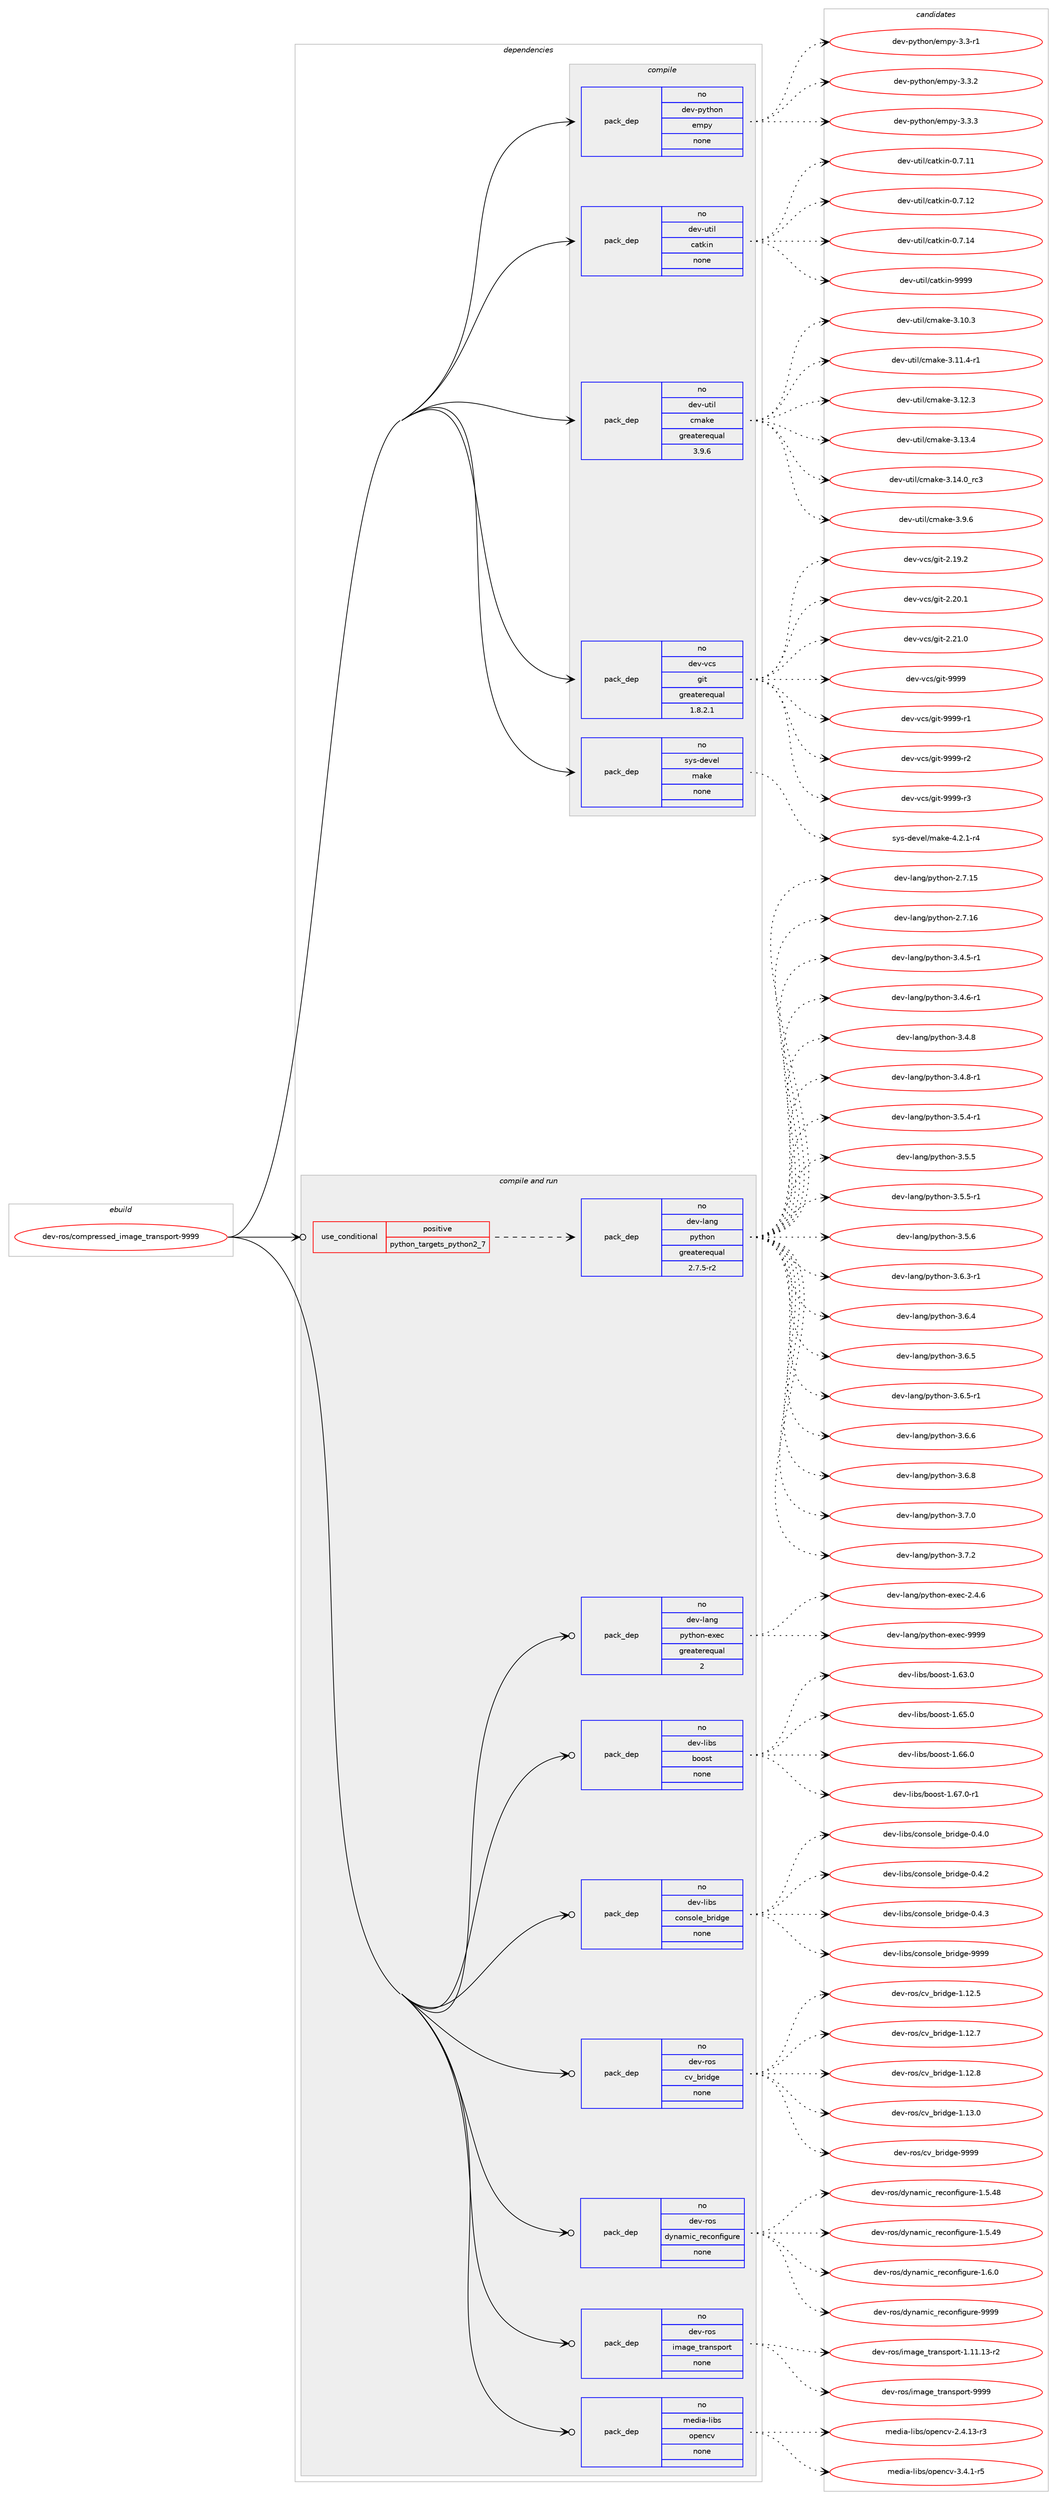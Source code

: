 digraph prolog {

# *************
# Graph options
# *************

newrank=true;
concentrate=true;
compound=true;
graph [rankdir=LR,fontname=Helvetica,fontsize=10,ranksep=1.5];#, ranksep=2.5, nodesep=0.2];
edge  [arrowhead=vee];
node  [fontname=Helvetica,fontsize=10];

# **********
# The ebuild
# **********

subgraph cluster_leftcol {
color=gray;
rank=same;
label=<<i>ebuild</i>>;
id [label="dev-ros/compressed_image_transport-9999", color=red, width=4, href="../dev-ros/compressed_image_transport-9999.svg"];
}

# ****************
# The dependencies
# ****************

subgraph cluster_midcol {
color=gray;
label=<<i>dependencies</i>>;
subgraph cluster_compile {
fillcolor="#eeeeee";
style=filled;
label=<<i>compile</i>>;
subgraph pack1041921 {
dependency1453400 [label=<<TABLE BORDER="0" CELLBORDER="1" CELLSPACING="0" CELLPADDING="4" WIDTH="220"><TR><TD ROWSPAN="6" CELLPADDING="30">pack_dep</TD></TR><TR><TD WIDTH="110">no</TD></TR><TR><TD>dev-python</TD></TR><TR><TD>empy</TD></TR><TR><TD>none</TD></TR><TR><TD></TD></TR></TABLE>>, shape=none, color=blue];
}
id:e -> dependency1453400:w [weight=20,style="solid",arrowhead="vee"];
subgraph pack1041922 {
dependency1453401 [label=<<TABLE BORDER="0" CELLBORDER="1" CELLSPACING="0" CELLPADDING="4" WIDTH="220"><TR><TD ROWSPAN="6" CELLPADDING="30">pack_dep</TD></TR><TR><TD WIDTH="110">no</TD></TR><TR><TD>dev-util</TD></TR><TR><TD>catkin</TD></TR><TR><TD>none</TD></TR><TR><TD></TD></TR></TABLE>>, shape=none, color=blue];
}
id:e -> dependency1453401:w [weight=20,style="solid",arrowhead="vee"];
subgraph pack1041923 {
dependency1453402 [label=<<TABLE BORDER="0" CELLBORDER="1" CELLSPACING="0" CELLPADDING="4" WIDTH="220"><TR><TD ROWSPAN="6" CELLPADDING="30">pack_dep</TD></TR><TR><TD WIDTH="110">no</TD></TR><TR><TD>dev-util</TD></TR><TR><TD>cmake</TD></TR><TR><TD>greaterequal</TD></TR><TR><TD>3.9.6</TD></TR></TABLE>>, shape=none, color=blue];
}
id:e -> dependency1453402:w [weight=20,style="solid",arrowhead="vee"];
subgraph pack1041924 {
dependency1453403 [label=<<TABLE BORDER="0" CELLBORDER="1" CELLSPACING="0" CELLPADDING="4" WIDTH="220"><TR><TD ROWSPAN="6" CELLPADDING="30">pack_dep</TD></TR><TR><TD WIDTH="110">no</TD></TR><TR><TD>dev-vcs</TD></TR><TR><TD>git</TD></TR><TR><TD>greaterequal</TD></TR><TR><TD>1.8.2.1</TD></TR></TABLE>>, shape=none, color=blue];
}
id:e -> dependency1453403:w [weight=20,style="solid",arrowhead="vee"];
subgraph pack1041925 {
dependency1453404 [label=<<TABLE BORDER="0" CELLBORDER="1" CELLSPACING="0" CELLPADDING="4" WIDTH="220"><TR><TD ROWSPAN="6" CELLPADDING="30">pack_dep</TD></TR><TR><TD WIDTH="110">no</TD></TR><TR><TD>sys-devel</TD></TR><TR><TD>make</TD></TR><TR><TD>none</TD></TR><TR><TD></TD></TR></TABLE>>, shape=none, color=blue];
}
id:e -> dependency1453404:w [weight=20,style="solid",arrowhead="vee"];
}
subgraph cluster_compileandrun {
fillcolor="#eeeeee";
style=filled;
label=<<i>compile and run</i>>;
subgraph cond388089 {
dependency1453405 [label=<<TABLE BORDER="0" CELLBORDER="1" CELLSPACING="0" CELLPADDING="4"><TR><TD ROWSPAN="3" CELLPADDING="10">use_conditional</TD></TR><TR><TD>positive</TD></TR><TR><TD>python_targets_python2_7</TD></TR></TABLE>>, shape=none, color=red];
subgraph pack1041926 {
dependency1453406 [label=<<TABLE BORDER="0" CELLBORDER="1" CELLSPACING="0" CELLPADDING="4" WIDTH="220"><TR><TD ROWSPAN="6" CELLPADDING="30">pack_dep</TD></TR><TR><TD WIDTH="110">no</TD></TR><TR><TD>dev-lang</TD></TR><TR><TD>python</TD></TR><TR><TD>greaterequal</TD></TR><TR><TD>2.7.5-r2</TD></TR></TABLE>>, shape=none, color=blue];
}
dependency1453405:e -> dependency1453406:w [weight=20,style="dashed",arrowhead="vee"];
}
id:e -> dependency1453405:w [weight=20,style="solid",arrowhead="odotvee"];
subgraph pack1041927 {
dependency1453407 [label=<<TABLE BORDER="0" CELLBORDER="1" CELLSPACING="0" CELLPADDING="4" WIDTH="220"><TR><TD ROWSPAN="6" CELLPADDING="30">pack_dep</TD></TR><TR><TD WIDTH="110">no</TD></TR><TR><TD>dev-lang</TD></TR><TR><TD>python-exec</TD></TR><TR><TD>greaterequal</TD></TR><TR><TD>2</TD></TR></TABLE>>, shape=none, color=blue];
}
id:e -> dependency1453407:w [weight=20,style="solid",arrowhead="odotvee"];
subgraph pack1041928 {
dependency1453408 [label=<<TABLE BORDER="0" CELLBORDER="1" CELLSPACING="0" CELLPADDING="4" WIDTH="220"><TR><TD ROWSPAN="6" CELLPADDING="30">pack_dep</TD></TR><TR><TD WIDTH="110">no</TD></TR><TR><TD>dev-libs</TD></TR><TR><TD>boost</TD></TR><TR><TD>none</TD></TR><TR><TD></TD></TR></TABLE>>, shape=none, color=blue];
}
id:e -> dependency1453408:w [weight=20,style="solid",arrowhead="odotvee"];
subgraph pack1041929 {
dependency1453409 [label=<<TABLE BORDER="0" CELLBORDER="1" CELLSPACING="0" CELLPADDING="4" WIDTH="220"><TR><TD ROWSPAN="6" CELLPADDING="30">pack_dep</TD></TR><TR><TD WIDTH="110">no</TD></TR><TR><TD>dev-libs</TD></TR><TR><TD>console_bridge</TD></TR><TR><TD>none</TD></TR><TR><TD></TD></TR></TABLE>>, shape=none, color=blue];
}
id:e -> dependency1453409:w [weight=20,style="solid",arrowhead="odotvee"];
subgraph pack1041930 {
dependency1453410 [label=<<TABLE BORDER="0" CELLBORDER="1" CELLSPACING="0" CELLPADDING="4" WIDTH="220"><TR><TD ROWSPAN="6" CELLPADDING="30">pack_dep</TD></TR><TR><TD WIDTH="110">no</TD></TR><TR><TD>dev-ros</TD></TR><TR><TD>cv_bridge</TD></TR><TR><TD>none</TD></TR><TR><TD></TD></TR></TABLE>>, shape=none, color=blue];
}
id:e -> dependency1453410:w [weight=20,style="solid",arrowhead="odotvee"];
subgraph pack1041931 {
dependency1453411 [label=<<TABLE BORDER="0" CELLBORDER="1" CELLSPACING="0" CELLPADDING="4" WIDTH="220"><TR><TD ROWSPAN="6" CELLPADDING="30">pack_dep</TD></TR><TR><TD WIDTH="110">no</TD></TR><TR><TD>dev-ros</TD></TR><TR><TD>dynamic_reconfigure</TD></TR><TR><TD>none</TD></TR><TR><TD></TD></TR></TABLE>>, shape=none, color=blue];
}
id:e -> dependency1453411:w [weight=20,style="solid",arrowhead="odotvee"];
subgraph pack1041932 {
dependency1453412 [label=<<TABLE BORDER="0" CELLBORDER="1" CELLSPACING="0" CELLPADDING="4" WIDTH="220"><TR><TD ROWSPAN="6" CELLPADDING="30">pack_dep</TD></TR><TR><TD WIDTH="110">no</TD></TR><TR><TD>dev-ros</TD></TR><TR><TD>image_transport</TD></TR><TR><TD>none</TD></TR><TR><TD></TD></TR></TABLE>>, shape=none, color=blue];
}
id:e -> dependency1453412:w [weight=20,style="solid",arrowhead="odotvee"];
subgraph pack1041933 {
dependency1453413 [label=<<TABLE BORDER="0" CELLBORDER="1" CELLSPACING="0" CELLPADDING="4" WIDTH="220"><TR><TD ROWSPAN="6" CELLPADDING="30">pack_dep</TD></TR><TR><TD WIDTH="110">no</TD></TR><TR><TD>media-libs</TD></TR><TR><TD>opencv</TD></TR><TR><TD>none</TD></TR><TR><TD></TD></TR></TABLE>>, shape=none, color=blue];
}
id:e -> dependency1453413:w [weight=20,style="solid",arrowhead="odotvee"];
}
subgraph cluster_run {
fillcolor="#eeeeee";
style=filled;
label=<<i>run</i>>;
}
}

# **************
# The candidates
# **************

subgraph cluster_choices {
rank=same;
color=gray;
label=<<i>candidates</i>>;

subgraph choice1041921 {
color=black;
nodesep=1;
choice1001011184511212111610411111047101109112121455146514511449 [label="dev-python/empy-3.3-r1", color=red, width=4,href="../dev-python/empy-3.3-r1.svg"];
choice1001011184511212111610411111047101109112121455146514650 [label="dev-python/empy-3.3.2", color=red, width=4,href="../dev-python/empy-3.3.2.svg"];
choice1001011184511212111610411111047101109112121455146514651 [label="dev-python/empy-3.3.3", color=red, width=4,href="../dev-python/empy-3.3.3.svg"];
dependency1453400:e -> choice1001011184511212111610411111047101109112121455146514511449:w [style=dotted,weight="100"];
dependency1453400:e -> choice1001011184511212111610411111047101109112121455146514650:w [style=dotted,weight="100"];
dependency1453400:e -> choice1001011184511212111610411111047101109112121455146514651:w [style=dotted,weight="100"];
}
subgraph choice1041922 {
color=black;
nodesep=1;
choice1001011184511711610510847999711610710511045484655464949 [label="dev-util/catkin-0.7.11", color=red, width=4,href="../dev-util/catkin-0.7.11.svg"];
choice1001011184511711610510847999711610710511045484655464950 [label="dev-util/catkin-0.7.12", color=red, width=4,href="../dev-util/catkin-0.7.12.svg"];
choice1001011184511711610510847999711610710511045484655464952 [label="dev-util/catkin-0.7.14", color=red, width=4,href="../dev-util/catkin-0.7.14.svg"];
choice100101118451171161051084799971161071051104557575757 [label="dev-util/catkin-9999", color=red, width=4,href="../dev-util/catkin-9999.svg"];
dependency1453401:e -> choice1001011184511711610510847999711610710511045484655464949:w [style=dotted,weight="100"];
dependency1453401:e -> choice1001011184511711610510847999711610710511045484655464950:w [style=dotted,weight="100"];
dependency1453401:e -> choice1001011184511711610510847999711610710511045484655464952:w [style=dotted,weight="100"];
dependency1453401:e -> choice100101118451171161051084799971161071051104557575757:w [style=dotted,weight="100"];
}
subgraph choice1041923 {
color=black;
nodesep=1;
choice1001011184511711610510847991099710710145514649484651 [label="dev-util/cmake-3.10.3", color=red, width=4,href="../dev-util/cmake-3.10.3.svg"];
choice10010111845117116105108479910997107101455146494946524511449 [label="dev-util/cmake-3.11.4-r1", color=red, width=4,href="../dev-util/cmake-3.11.4-r1.svg"];
choice1001011184511711610510847991099710710145514649504651 [label="dev-util/cmake-3.12.3", color=red, width=4,href="../dev-util/cmake-3.12.3.svg"];
choice1001011184511711610510847991099710710145514649514652 [label="dev-util/cmake-3.13.4", color=red, width=4,href="../dev-util/cmake-3.13.4.svg"];
choice1001011184511711610510847991099710710145514649524648951149951 [label="dev-util/cmake-3.14.0_rc3", color=red, width=4,href="../dev-util/cmake-3.14.0_rc3.svg"];
choice10010111845117116105108479910997107101455146574654 [label="dev-util/cmake-3.9.6", color=red, width=4,href="../dev-util/cmake-3.9.6.svg"];
dependency1453402:e -> choice1001011184511711610510847991099710710145514649484651:w [style=dotted,weight="100"];
dependency1453402:e -> choice10010111845117116105108479910997107101455146494946524511449:w [style=dotted,weight="100"];
dependency1453402:e -> choice1001011184511711610510847991099710710145514649504651:w [style=dotted,weight="100"];
dependency1453402:e -> choice1001011184511711610510847991099710710145514649514652:w [style=dotted,weight="100"];
dependency1453402:e -> choice1001011184511711610510847991099710710145514649524648951149951:w [style=dotted,weight="100"];
dependency1453402:e -> choice10010111845117116105108479910997107101455146574654:w [style=dotted,weight="100"];
}
subgraph choice1041924 {
color=black;
nodesep=1;
choice10010111845118991154710310511645504649574650 [label="dev-vcs/git-2.19.2", color=red, width=4,href="../dev-vcs/git-2.19.2.svg"];
choice10010111845118991154710310511645504650484649 [label="dev-vcs/git-2.20.1", color=red, width=4,href="../dev-vcs/git-2.20.1.svg"];
choice10010111845118991154710310511645504650494648 [label="dev-vcs/git-2.21.0", color=red, width=4,href="../dev-vcs/git-2.21.0.svg"];
choice1001011184511899115471031051164557575757 [label="dev-vcs/git-9999", color=red, width=4,href="../dev-vcs/git-9999.svg"];
choice10010111845118991154710310511645575757574511449 [label="dev-vcs/git-9999-r1", color=red, width=4,href="../dev-vcs/git-9999-r1.svg"];
choice10010111845118991154710310511645575757574511450 [label="dev-vcs/git-9999-r2", color=red, width=4,href="../dev-vcs/git-9999-r2.svg"];
choice10010111845118991154710310511645575757574511451 [label="dev-vcs/git-9999-r3", color=red, width=4,href="../dev-vcs/git-9999-r3.svg"];
dependency1453403:e -> choice10010111845118991154710310511645504649574650:w [style=dotted,weight="100"];
dependency1453403:e -> choice10010111845118991154710310511645504650484649:w [style=dotted,weight="100"];
dependency1453403:e -> choice10010111845118991154710310511645504650494648:w [style=dotted,weight="100"];
dependency1453403:e -> choice1001011184511899115471031051164557575757:w [style=dotted,weight="100"];
dependency1453403:e -> choice10010111845118991154710310511645575757574511449:w [style=dotted,weight="100"];
dependency1453403:e -> choice10010111845118991154710310511645575757574511450:w [style=dotted,weight="100"];
dependency1453403:e -> choice10010111845118991154710310511645575757574511451:w [style=dotted,weight="100"];
}
subgraph choice1041925 {
color=black;
nodesep=1;
choice1151211154510010111810110847109971071014552465046494511452 [label="sys-devel/make-4.2.1-r4", color=red, width=4,href="../sys-devel/make-4.2.1-r4.svg"];
dependency1453404:e -> choice1151211154510010111810110847109971071014552465046494511452:w [style=dotted,weight="100"];
}
subgraph choice1041926 {
color=black;
nodesep=1;
choice10010111845108971101034711212111610411111045504655464953 [label="dev-lang/python-2.7.15", color=red, width=4,href="../dev-lang/python-2.7.15.svg"];
choice10010111845108971101034711212111610411111045504655464954 [label="dev-lang/python-2.7.16", color=red, width=4,href="../dev-lang/python-2.7.16.svg"];
choice1001011184510897110103471121211161041111104551465246534511449 [label="dev-lang/python-3.4.5-r1", color=red, width=4,href="../dev-lang/python-3.4.5-r1.svg"];
choice1001011184510897110103471121211161041111104551465246544511449 [label="dev-lang/python-3.4.6-r1", color=red, width=4,href="../dev-lang/python-3.4.6-r1.svg"];
choice100101118451089711010347112121116104111110455146524656 [label="dev-lang/python-3.4.8", color=red, width=4,href="../dev-lang/python-3.4.8.svg"];
choice1001011184510897110103471121211161041111104551465246564511449 [label="dev-lang/python-3.4.8-r1", color=red, width=4,href="../dev-lang/python-3.4.8-r1.svg"];
choice1001011184510897110103471121211161041111104551465346524511449 [label="dev-lang/python-3.5.4-r1", color=red, width=4,href="../dev-lang/python-3.5.4-r1.svg"];
choice100101118451089711010347112121116104111110455146534653 [label="dev-lang/python-3.5.5", color=red, width=4,href="../dev-lang/python-3.5.5.svg"];
choice1001011184510897110103471121211161041111104551465346534511449 [label="dev-lang/python-3.5.5-r1", color=red, width=4,href="../dev-lang/python-3.5.5-r1.svg"];
choice100101118451089711010347112121116104111110455146534654 [label="dev-lang/python-3.5.6", color=red, width=4,href="../dev-lang/python-3.5.6.svg"];
choice1001011184510897110103471121211161041111104551465446514511449 [label="dev-lang/python-3.6.3-r1", color=red, width=4,href="../dev-lang/python-3.6.3-r1.svg"];
choice100101118451089711010347112121116104111110455146544652 [label="dev-lang/python-3.6.4", color=red, width=4,href="../dev-lang/python-3.6.4.svg"];
choice100101118451089711010347112121116104111110455146544653 [label="dev-lang/python-3.6.5", color=red, width=4,href="../dev-lang/python-3.6.5.svg"];
choice1001011184510897110103471121211161041111104551465446534511449 [label="dev-lang/python-3.6.5-r1", color=red, width=4,href="../dev-lang/python-3.6.5-r1.svg"];
choice100101118451089711010347112121116104111110455146544654 [label="dev-lang/python-3.6.6", color=red, width=4,href="../dev-lang/python-3.6.6.svg"];
choice100101118451089711010347112121116104111110455146544656 [label="dev-lang/python-3.6.8", color=red, width=4,href="../dev-lang/python-3.6.8.svg"];
choice100101118451089711010347112121116104111110455146554648 [label="dev-lang/python-3.7.0", color=red, width=4,href="../dev-lang/python-3.7.0.svg"];
choice100101118451089711010347112121116104111110455146554650 [label="dev-lang/python-3.7.2", color=red, width=4,href="../dev-lang/python-3.7.2.svg"];
dependency1453406:e -> choice10010111845108971101034711212111610411111045504655464953:w [style=dotted,weight="100"];
dependency1453406:e -> choice10010111845108971101034711212111610411111045504655464954:w [style=dotted,weight="100"];
dependency1453406:e -> choice1001011184510897110103471121211161041111104551465246534511449:w [style=dotted,weight="100"];
dependency1453406:e -> choice1001011184510897110103471121211161041111104551465246544511449:w [style=dotted,weight="100"];
dependency1453406:e -> choice100101118451089711010347112121116104111110455146524656:w [style=dotted,weight="100"];
dependency1453406:e -> choice1001011184510897110103471121211161041111104551465246564511449:w [style=dotted,weight="100"];
dependency1453406:e -> choice1001011184510897110103471121211161041111104551465346524511449:w [style=dotted,weight="100"];
dependency1453406:e -> choice100101118451089711010347112121116104111110455146534653:w [style=dotted,weight="100"];
dependency1453406:e -> choice1001011184510897110103471121211161041111104551465346534511449:w [style=dotted,weight="100"];
dependency1453406:e -> choice100101118451089711010347112121116104111110455146534654:w [style=dotted,weight="100"];
dependency1453406:e -> choice1001011184510897110103471121211161041111104551465446514511449:w [style=dotted,weight="100"];
dependency1453406:e -> choice100101118451089711010347112121116104111110455146544652:w [style=dotted,weight="100"];
dependency1453406:e -> choice100101118451089711010347112121116104111110455146544653:w [style=dotted,weight="100"];
dependency1453406:e -> choice1001011184510897110103471121211161041111104551465446534511449:w [style=dotted,weight="100"];
dependency1453406:e -> choice100101118451089711010347112121116104111110455146544654:w [style=dotted,weight="100"];
dependency1453406:e -> choice100101118451089711010347112121116104111110455146544656:w [style=dotted,weight="100"];
dependency1453406:e -> choice100101118451089711010347112121116104111110455146554648:w [style=dotted,weight="100"];
dependency1453406:e -> choice100101118451089711010347112121116104111110455146554650:w [style=dotted,weight="100"];
}
subgraph choice1041927 {
color=black;
nodesep=1;
choice1001011184510897110103471121211161041111104510112010199455046524654 [label="dev-lang/python-exec-2.4.6", color=red, width=4,href="../dev-lang/python-exec-2.4.6.svg"];
choice10010111845108971101034711212111610411111045101120101994557575757 [label="dev-lang/python-exec-9999", color=red, width=4,href="../dev-lang/python-exec-9999.svg"];
dependency1453407:e -> choice1001011184510897110103471121211161041111104510112010199455046524654:w [style=dotted,weight="100"];
dependency1453407:e -> choice10010111845108971101034711212111610411111045101120101994557575757:w [style=dotted,weight="100"];
}
subgraph choice1041928 {
color=black;
nodesep=1;
choice1001011184510810598115479811111111511645494654514648 [label="dev-libs/boost-1.63.0", color=red, width=4,href="../dev-libs/boost-1.63.0.svg"];
choice1001011184510810598115479811111111511645494654534648 [label="dev-libs/boost-1.65.0", color=red, width=4,href="../dev-libs/boost-1.65.0.svg"];
choice1001011184510810598115479811111111511645494654544648 [label="dev-libs/boost-1.66.0", color=red, width=4,href="../dev-libs/boost-1.66.0.svg"];
choice10010111845108105981154798111111115116454946545546484511449 [label="dev-libs/boost-1.67.0-r1", color=red, width=4,href="../dev-libs/boost-1.67.0-r1.svg"];
dependency1453408:e -> choice1001011184510810598115479811111111511645494654514648:w [style=dotted,weight="100"];
dependency1453408:e -> choice1001011184510810598115479811111111511645494654534648:w [style=dotted,weight="100"];
dependency1453408:e -> choice1001011184510810598115479811111111511645494654544648:w [style=dotted,weight="100"];
dependency1453408:e -> choice10010111845108105981154798111111115116454946545546484511449:w [style=dotted,weight="100"];
}
subgraph choice1041929 {
color=black;
nodesep=1;
choice100101118451081059811547991111101151111081019598114105100103101454846524648 [label="dev-libs/console_bridge-0.4.0", color=red, width=4,href="../dev-libs/console_bridge-0.4.0.svg"];
choice100101118451081059811547991111101151111081019598114105100103101454846524650 [label="dev-libs/console_bridge-0.4.2", color=red, width=4,href="../dev-libs/console_bridge-0.4.2.svg"];
choice100101118451081059811547991111101151111081019598114105100103101454846524651 [label="dev-libs/console_bridge-0.4.3", color=red, width=4,href="../dev-libs/console_bridge-0.4.3.svg"];
choice1001011184510810598115479911111011511110810195981141051001031014557575757 [label="dev-libs/console_bridge-9999", color=red, width=4,href="../dev-libs/console_bridge-9999.svg"];
dependency1453409:e -> choice100101118451081059811547991111101151111081019598114105100103101454846524648:w [style=dotted,weight="100"];
dependency1453409:e -> choice100101118451081059811547991111101151111081019598114105100103101454846524650:w [style=dotted,weight="100"];
dependency1453409:e -> choice100101118451081059811547991111101151111081019598114105100103101454846524651:w [style=dotted,weight="100"];
dependency1453409:e -> choice1001011184510810598115479911111011511110810195981141051001031014557575757:w [style=dotted,weight="100"];
}
subgraph choice1041930 {
color=black;
nodesep=1;
choice100101118451141111154799118959811410510010310145494649504653 [label="dev-ros/cv_bridge-1.12.5", color=red, width=4,href="../dev-ros/cv_bridge-1.12.5.svg"];
choice100101118451141111154799118959811410510010310145494649504655 [label="dev-ros/cv_bridge-1.12.7", color=red, width=4,href="../dev-ros/cv_bridge-1.12.7.svg"];
choice100101118451141111154799118959811410510010310145494649504656 [label="dev-ros/cv_bridge-1.12.8", color=red, width=4,href="../dev-ros/cv_bridge-1.12.8.svg"];
choice100101118451141111154799118959811410510010310145494649514648 [label="dev-ros/cv_bridge-1.13.0", color=red, width=4,href="../dev-ros/cv_bridge-1.13.0.svg"];
choice10010111845114111115479911895981141051001031014557575757 [label="dev-ros/cv_bridge-9999", color=red, width=4,href="../dev-ros/cv_bridge-9999.svg"];
dependency1453410:e -> choice100101118451141111154799118959811410510010310145494649504653:w [style=dotted,weight="100"];
dependency1453410:e -> choice100101118451141111154799118959811410510010310145494649504655:w [style=dotted,weight="100"];
dependency1453410:e -> choice100101118451141111154799118959811410510010310145494649504656:w [style=dotted,weight="100"];
dependency1453410:e -> choice100101118451141111154799118959811410510010310145494649514648:w [style=dotted,weight="100"];
dependency1453410:e -> choice10010111845114111115479911895981141051001031014557575757:w [style=dotted,weight="100"];
}
subgraph choice1041931 {
color=black;
nodesep=1;
choice10010111845114111115471001211109710910599951141019911111010210510311711410145494653465256 [label="dev-ros/dynamic_reconfigure-1.5.48", color=red, width=4,href="../dev-ros/dynamic_reconfigure-1.5.48.svg"];
choice10010111845114111115471001211109710910599951141019911111010210510311711410145494653465257 [label="dev-ros/dynamic_reconfigure-1.5.49", color=red, width=4,href="../dev-ros/dynamic_reconfigure-1.5.49.svg"];
choice100101118451141111154710012111097109105999511410199111110102105103117114101454946544648 [label="dev-ros/dynamic_reconfigure-1.6.0", color=red, width=4,href="../dev-ros/dynamic_reconfigure-1.6.0.svg"];
choice1001011184511411111547100121110971091059995114101991111101021051031171141014557575757 [label="dev-ros/dynamic_reconfigure-9999", color=red, width=4,href="../dev-ros/dynamic_reconfigure-9999.svg"];
dependency1453411:e -> choice10010111845114111115471001211109710910599951141019911111010210510311711410145494653465256:w [style=dotted,weight="100"];
dependency1453411:e -> choice10010111845114111115471001211109710910599951141019911111010210510311711410145494653465257:w [style=dotted,weight="100"];
dependency1453411:e -> choice100101118451141111154710012111097109105999511410199111110102105103117114101454946544648:w [style=dotted,weight="100"];
dependency1453411:e -> choice1001011184511411111547100121110971091059995114101991111101021051031171141014557575757:w [style=dotted,weight="100"];
}
subgraph choice1041932 {
color=black;
nodesep=1;
choice100101118451141111154710510997103101951161149711011511211111411645494649494649514511450 [label="dev-ros/image_transport-1.11.13-r2", color=red, width=4,href="../dev-ros/image_transport-1.11.13-r2.svg"];
choice10010111845114111115471051099710310195116114971101151121111141164557575757 [label="dev-ros/image_transport-9999", color=red, width=4,href="../dev-ros/image_transport-9999.svg"];
dependency1453412:e -> choice100101118451141111154710510997103101951161149711011511211111411645494649494649514511450:w [style=dotted,weight="100"];
dependency1453412:e -> choice10010111845114111115471051099710310195116114971101151121111141164557575757:w [style=dotted,weight="100"];
}
subgraph choice1041933 {
color=black;
nodesep=1;
choice1091011001059745108105981154711111210111099118455046524649514511451 [label="media-libs/opencv-2.4.13-r3", color=red, width=4,href="../media-libs/opencv-2.4.13-r3.svg"];
choice10910110010597451081059811547111112101110991184551465246494511453 [label="media-libs/opencv-3.4.1-r5", color=red, width=4,href="../media-libs/opencv-3.4.1-r5.svg"];
dependency1453413:e -> choice1091011001059745108105981154711111210111099118455046524649514511451:w [style=dotted,weight="100"];
dependency1453413:e -> choice10910110010597451081059811547111112101110991184551465246494511453:w [style=dotted,weight="100"];
}
}

}
